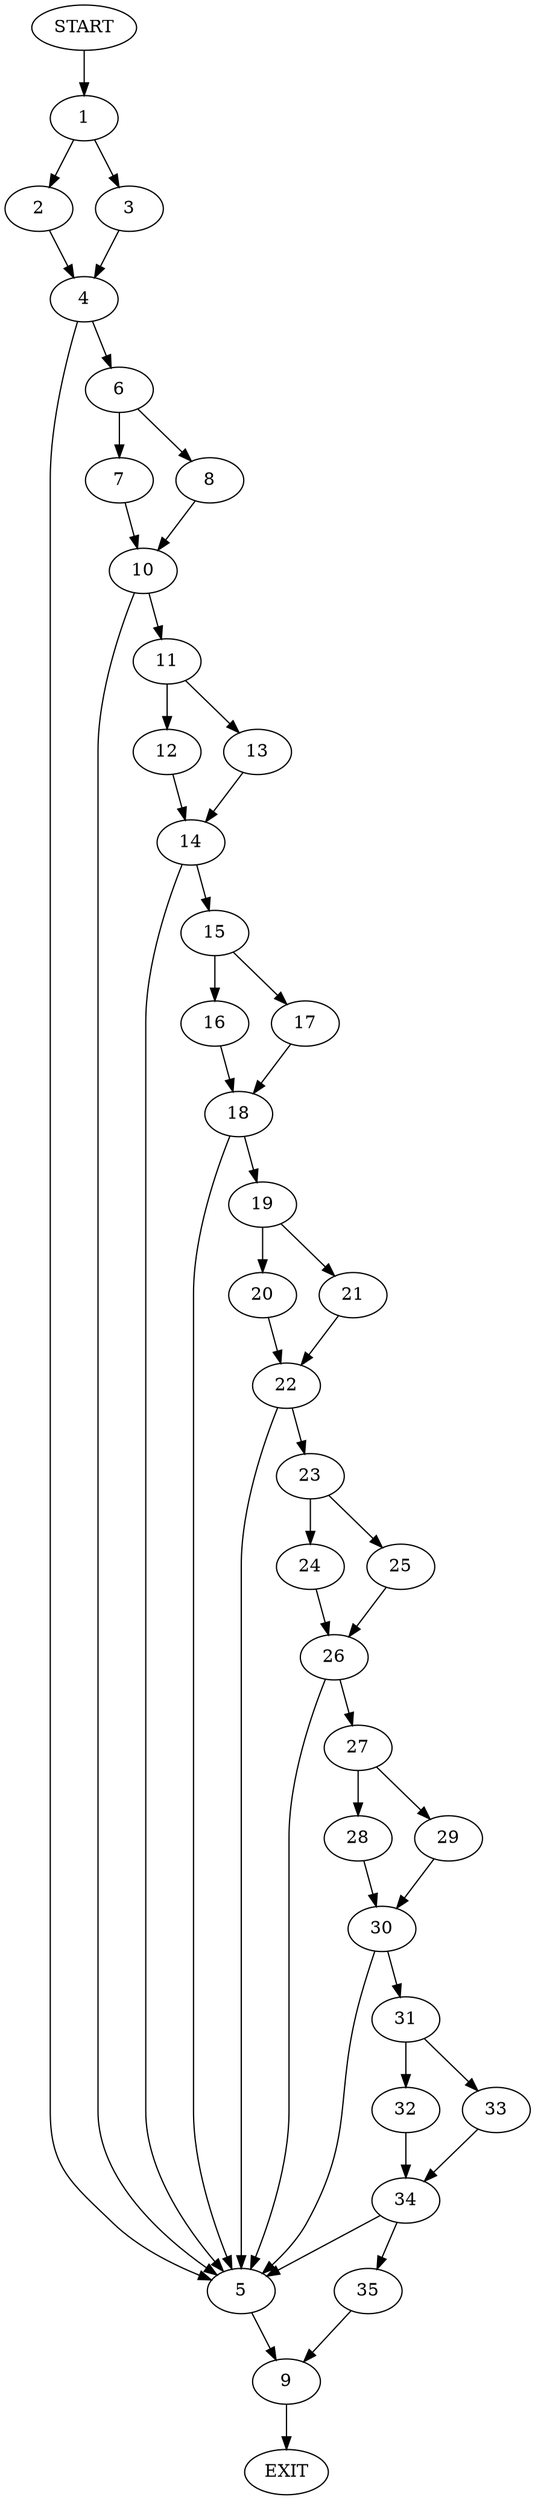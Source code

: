 digraph {
0 [label="START"]
36 [label="EXIT"]
0 -> 1
1 -> 2
1 -> 3
3 -> 4
2 -> 4
4 -> 5
4 -> 6
6 -> 7
6 -> 8
5 -> 9
7 -> 10
8 -> 10
10 -> 11
10 -> 5
11 -> 12
11 -> 13
12 -> 14
13 -> 14
14 -> 15
14 -> 5
15 -> 16
15 -> 17
16 -> 18
17 -> 18
18 -> 5
18 -> 19
19 -> 20
19 -> 21
21 -> 22
20 -> 22
22 -> 5
22 -> 23
23 -> 24
23 -> 25
24 -> 26
25 -> 26
26 -> 27
26 -> 5
27 -> 28
27 -> 29
28 -> 30
29 -> 30
30 -> 5
30 -> 31
31 -> 32
31 -> 33
33 -> 34
32 -> 34
34 -> 5
34 -> 35
35 -> 9
9 -> 36
}
